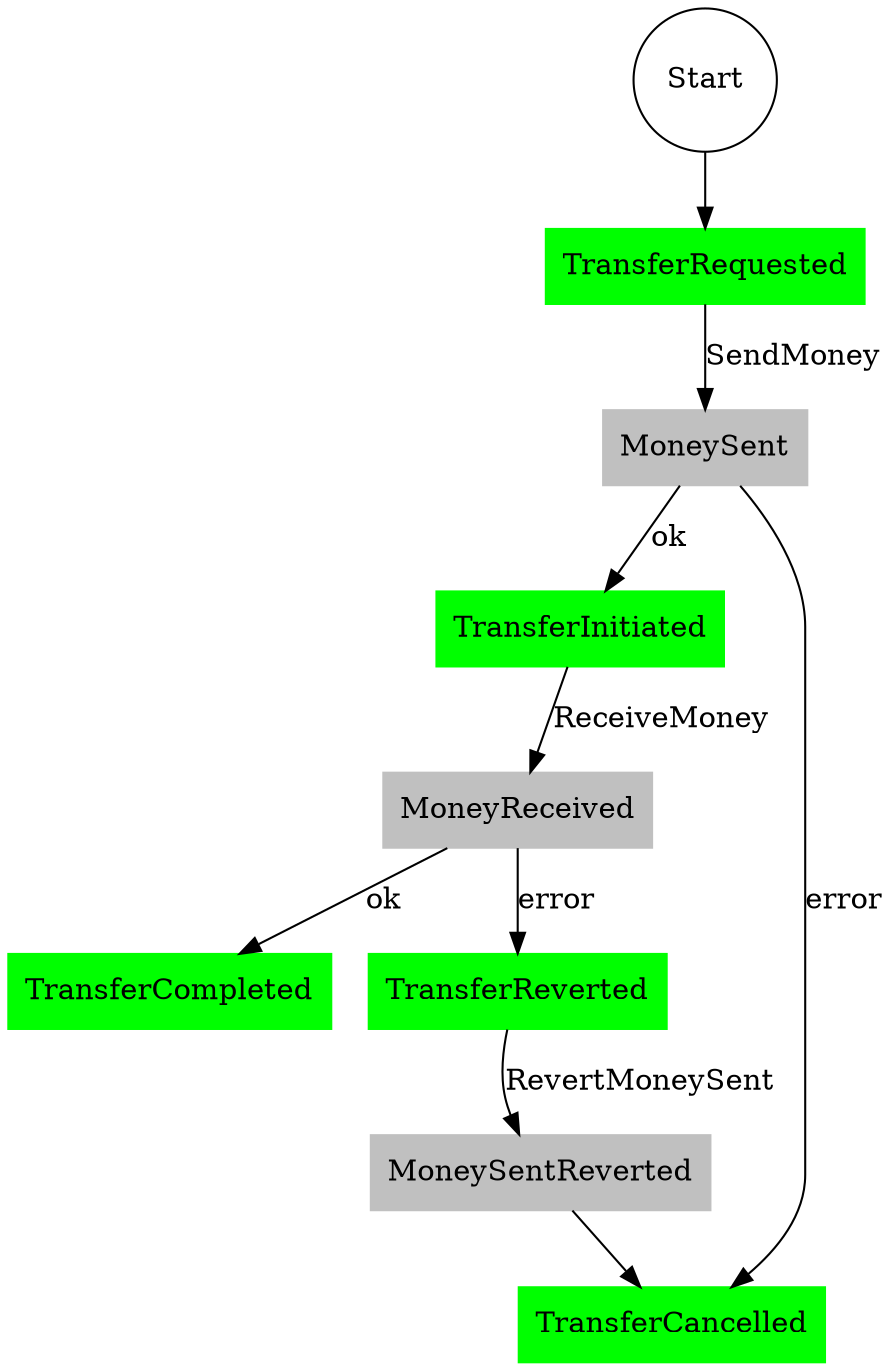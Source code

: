 digraph TransferMoney {
        node [shape=circle]
        Start

        node [shape=box color=green style=filled];
        TransferRequested TransferInitiated TransferCompleted TransferReverted TransferCancelled

        node [color=gray]

        Start -> TransferRequested;
        TransferRequested -> MoneySent [label=SendMoney];
        MoneySent -> TransferInitiated [label=ok];
        MoneySent -> TransferCancelled [label=error];
        TransferInitiated -> MoneyReceived [label=ReceiveMoney];
        MoneyReceived -> TransferCompleted [label=ok];
        MoneyReceived -> TransferReverted [label=error];
        TransferReverted -> MoneySentReverted [label=RevertMoneySent];
        MoneySentReverted -> TransferCancelled;
}
